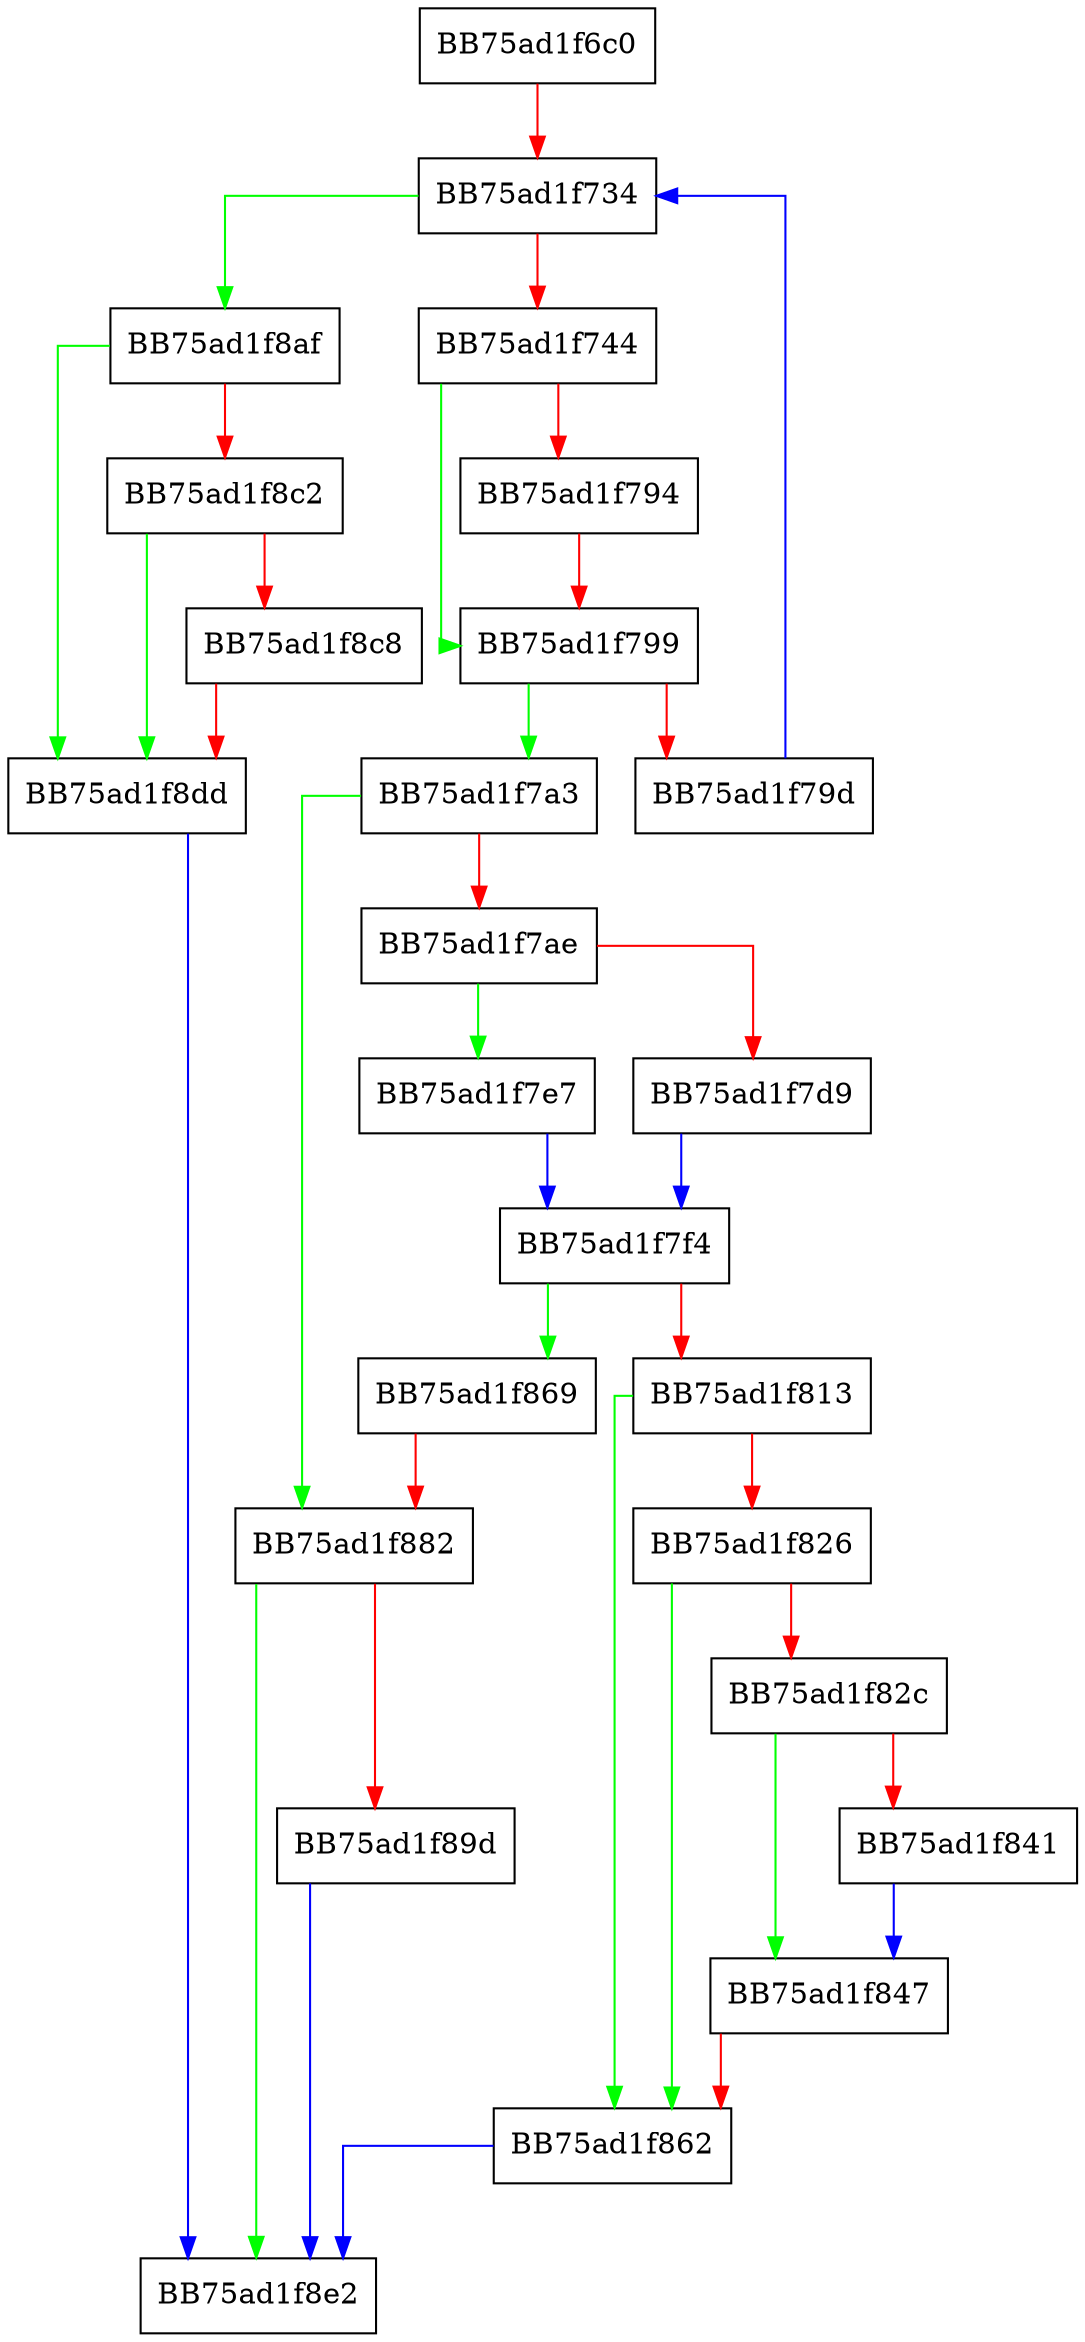 digraph ResolveEntryPoint {
  node [shape="box"];
  graph [splines=ortho];
  BB75ad1f6c0 -> BB75ad1f734 [color="red"];
  BB75ad1f734 -> BB75ad1f8af [color="green"];
  BB75ad1f734 -> BB75ad1f744 [color="red"];
  BB75ad1f744 -> BB75ad1f799 [color="green"];
  BB75ad1f744 -> BB75ad1f794 [color="red"];
  BB75ad1f794 -> BB75ad1f799 [color="red"];
  BB75ad1f799 -> BB75ad1f7a3 [color="green"];
  BB75ad1f799 -> BB75ad1f79d [color="red"];
  BB75ad1f79d -> BB75ad1f734 [color="blue"];
  BB75ad1f7a3 -> BB75ad1f882 [color="green"];
  BB75ad1f7a3 -> BB75ad1f7ae [color="red"];
  BB75ad1f7ae -> BB75ad1f7e7 [color="green"];
  BB75ad1f7ae -> BB75ad1f7d9 [color="red"];
  BB75ad1f7d9 -> BB75ad1f7f4 [color="blue"];
  BB75ad1f7e7 -> BB75ad1f7f4 [color="blue"];
  BB75ad1f7f4 -> BB75ad1f869 [color="green"];
  BB75ad1f7f4 -> BB75ad1f813 [color="red"];
  BB75ad1f813 -> BB75ad1f862 [color="green"];
  BB75ad1f813 -> BB75ad1f826 [color="red"];
  BB75ad1f826 -> BB75ad1f862 [color="green"];
  BB75ad1f826 -> BB75ad1f82c [color="red"];
  BB75ad1f82c -> BB75ad1f847 [color="green"];
  BB75ad1f82c -> BB75ad1f841 [color="red"];
  BB75ad1f841 -> BB75ad1f847 [color="blue"];
  BB75ad1f847 -> BB75ad1f862 [color="red"];
  BB75ad1f862 -> BB75ad1f8e2 [color="blue"];
  BB75ad1f869 -> BB75ad1f882 [color="red"];
  BB75ad1f882 -> BB75ad1f8e2 [color="green"];
  BB75ad1f882 -> BB75ad1f89d [color="red"];
  BB75ad1f89d -> BB75ad1f8e2 [color="blue"];
  BB75ad1f8af -> BB75ad1f8dd [color="green"];
  BB75ad1f8af -> BB75ad1f8c2 [color="red"];
  BB75ad1f8c2 -> BB75ad1f8dd [color="green"];
  BB75ad1f8c2 -> BB75ad1f8c8 [color="red"];
  BB75ad1f8c8 -> BB75ad1f8dd [color="red"];
  BB75ad1f8dd -> BB75ad1f8e2 [color="blue"];
}